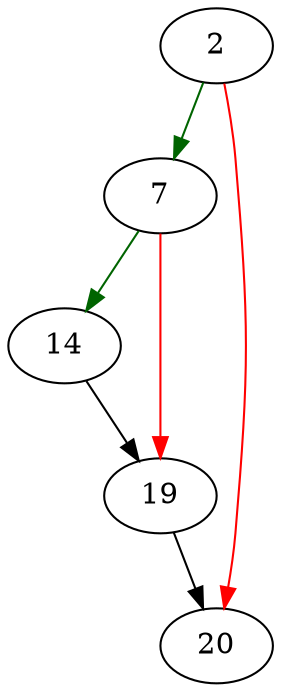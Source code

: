 strict digraph "heightOfExpr" {
	// Node definitions.
	2 [entry=true];
	7;
	20;
	14;
	19;

	// Edge definitions.
	2 -> 7 [
		color=darkgreen
		cond=true
	];
	2 -> 20 [
		color=red
		cond=false
	];
	7 -> 14 [
		color=darkgreen
		cond=true
	];
	7 -> 19 [
		color=red
		cond=false
	];
	14 -> 19;
	19 -> 20;
}